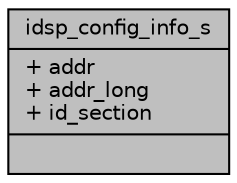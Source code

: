 digraph "idsp_config_info_s"
{
 // INTERACTIVE_SVG=YES
 // LATEX_PDF_SIZE
  bgcolor="transparent";
  edge [fontname="Helvetica",fontsize="10",labelfontname="Helvetica",labelfontsize="10"];
  node [fontname="Helvetica",fontsize="10",shape=record];
  Node1 [label="{idsp_config_info_s\n|+ addr\l+ addr_long\l+ id_section\l|}",height=0.2,width=0.4,color="black", fillcolor="grey75", style="filled", fontcolor="black",tooltip=" "];
}

